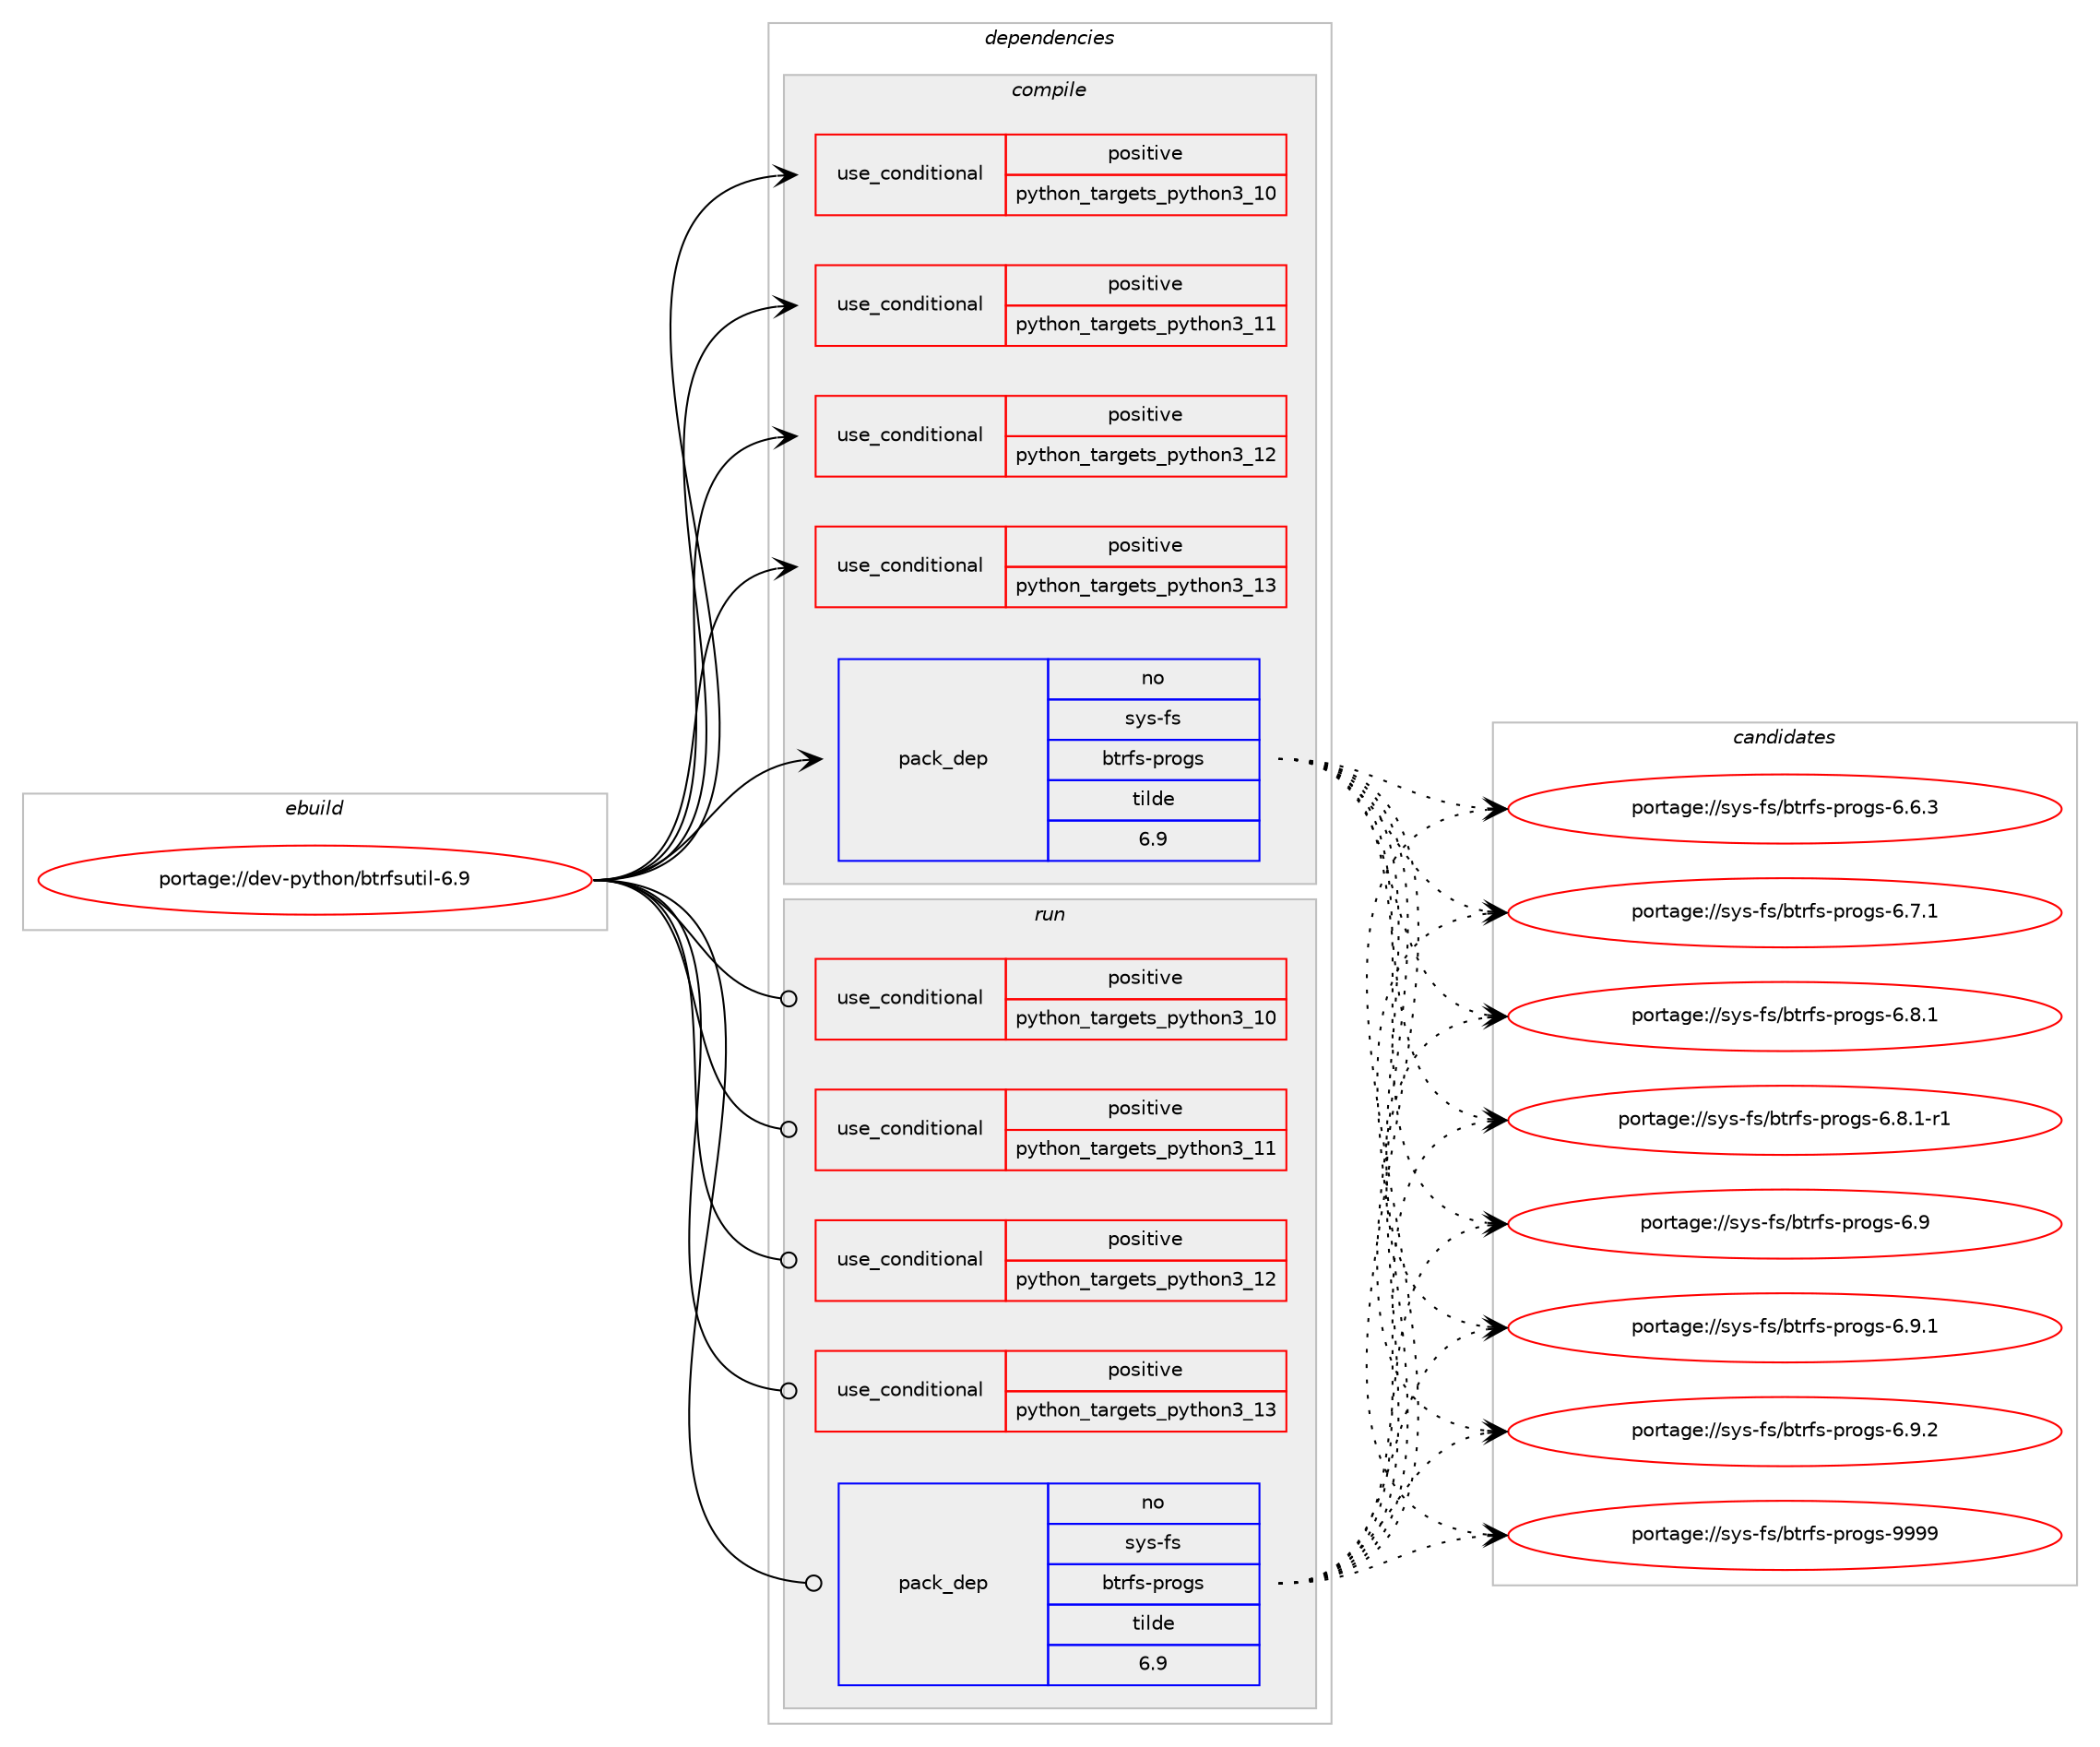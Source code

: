 digraph prolog {

# *************
# Graph options
# *************

newrank=true;
concentrate=true;
compound=true;
graph [rankdir=LR,fontname=Helvetica,fontsize=10,ranksep=1.5];#, ranksep=2.5, nodesep=0.2];
edge  [arrowhead=vee];
node  [fontname=Helvetica,fontsize=10];

# **********
# The ebuild
# **********

subgraph cluster_leftcol {
color=gray;
rank=same;
label=<<i>ebuild</i>>;
id [label="portage://dev-python/btrfsutil-6.9", color=red, width=4, href="../dev-python/btrfsutil-6.9.svg"];
}

# ****************
# The dependencies
# ****************

subgraph cluster_midcol {
color=gray;
label=<<i>dependencies</i>>;
subgraph cluster_compile {
fillcolor="#eeeeee";
style=filled;
label=<<i>compile</i>>;
subgraph cond30564 {
dependency71863 [label=<<TABLE BORDER="0" CELLBORDER="1" CELLSPACING="0" CELLPADDING="4"><TR><TD ROWSPAN="3" CELLPADDING="10">use_conditional</TD></TR><TR><TD>positive</TD></TR><TR><TD>python_targets_python3_10</TD></TR></TABLE>>, shape=none, color=red];
# *** BEGIN UNKNOWN DEPENDENCY TYPE (TODO) ***
# dependency71863 -> package_dependency(portage://dev-python/btrfsutil-6.9,install,no,dev-lang,python,none,[,,],[slot(3.10)],[])
# *** END UNKNOWN DEPENDENCY TYPE (TODO) ***

}
id:e -> dependency71863:w [weight=20,style="solid",arrowhead="vee"];
subgraph cond30565 {
dependency71864 [label=<<TABLE BORDER="0" CELLBORDER="1" CELLSPACING="0" CELLPADDING="4"><TR><TD ROWSPAN="3" CELLPADDING="10">use_conditional</TD></TR><TR><TD>positive</TD></TR><TR><TD>python_targets_python3_11</TD></TR></TABLE>>, shape=none, color=red];
# *** BEGIN UNKNOWN DEPENDENCY TYPE (TODO) ***
# dependency71864 -> package_dependency(portage://dev-python/btrfsutil-6.9,install,no,dev-lang,python,none,[,,],[slot(3.11)],[])
# *** END UNKNOWN DEPENDENCY TYPE (TODO) ***

}
id:e -> dependency71864:w [weight=20,style="solid",arrowhead="vee"];
subgraph cond30566 {
dependency71865 [label=<<TABLE BORDER="0" CELLBORDER="1" CELLSPACING="0" CELLPADDING="4"><TR><TD ROWSPAN="3" CELLPADDING="10">use_conditional</TD></TR><TR><TD>positive</TD></TR><TR><TD>python_targets_python3_12</TD></TR></TABLE>>, shape=none, color=red];
# *** BEGIN UNKNOWN DEPENDENCY TYPE (TODO) ***
# dependency71865 -> package_dependency(portage://dev-python/btrfsutil-6.9,install,no,dev-lang,python,none,[,,],[slot(3.12)],[])
# *** END UNKNOWN DEPENDENCY TYPE (TODO) ***

}
id:e -> dependency71865:w [weight=20,style="solid",arrowhead="vee"];
subgraph cond30567 {
dependency71866 [label=<<TABLE BORDER="0" CELLBORDER="1" CELLSPACING="0" CELLPADDING="4"><TR><TD ROWSPAN="3" CELLPADDING="10">use_conditional</TD></TR><TR><TD>positive</TD></TR><TR><TD>python_targets_python3_13</TD></TR></TABLE>>, shape=none, color=red];
# *** BEGIN UNKNOWN DEPENDENCY TYPE (TODO) ***
# dependency71866 -> package_dependency(portage://dev-python/btrfsutil-6.9,install,no,dev-lang,python,none,[,,],[slot(3.13)],[])
# *** END UNKNOWN DEPENDENCY TYPE (TODO) ***

}
id:e -> dependency71866:w [weight=20,style="solid",arrowhead="vee"];
subgraph pack40087 {
dependency71867 [label=<<TABLE BORDER="0" CELLBORDER="1" CELLSPACING="0" CELLPADDING="4" WIDTH="220"><TR><TD ROWSPAN="6" CELLPADDING="30">pack_dep</TD></TR><TR><TD WIDTH="110">no</TD></TR><TR><TD>sys-fs</TD></TR><TR><TD>btrfs-progs</TD></TR><TR><TD>tilde</TD></TR><TR><TD>6.9</TD></TR></TABLE>>, shape=none, color=blue];
}
id:e -> dependency71867:w [weight=20,style="solid",arrowhead="vee"];
}
subgraph cluster_compileandrun {
fillcolor="#eeeeee";
style=filled;
label=<<i>compile and run</i>>;
}
subgraph cluster_run {
fillcolor="#eeeeee";
style=filled;
label=<<i>run</i>>;
subgraph cond30568 {
dependency71868 [label=<<TABLE BORDER="0" CELLBORDER="1" CELLSPACING="0" CELLPADDING="4"><TR><TD ROWSPAN="3" CELLPADDING="10">use_conditional</TD></TR><TR><TD>positive</TD></TR><TR><TD>python_targets_python3_10</TD></TR></TABLE>>, shape=none, color=red];
# *** BEGIN UNKNOWN DEPENDENCY TYPE (TODO) ***
# dependency71868 -> package_dependency(portage://dev-python/btrfsutil-6.9,run,no,dev-lang,python,none,[,,],[slot(3.10)],[])
# *** END UNKNOWN DEPENDENCY TYPE (TODO) ***

}
id:e -> dependency71868:w [weight=20,style="solid",arrowhead="odot"];
subgraph cond30569 {
dependency71869 [label=<<TABLE BORDER="0" CELLBORDER="1" CELLSPACING="0" CELLPADDING="4"><TR><TD ROWSPAN="3" CELLPADDING="10">use_conditional</TD></TR><TR><TD>positive</TD></TR><TR><TD>python_targets_python3_11</TD></TR></TABLE>>, shape=none, color=red];
# *** BEGIN UNKNOWN DEPENDENCY TYPE (TODO) ***
# dependency71869 -> package_dependency(portage://dev-python/btrfsutil-6.9,run,no,dev-lang,python,none,[,,],[slot(3.11)],[])
# *** END UNKNOWN DEPENDENCY TYPE (TODO) ***

}
id:e -> dependency71869:w [weight=20,style="solid",arrowhead="odot"];
subgraph cond30570 {
dependency71870 [label=<<TABLE BORDER="0" CELLBORDER="1" CELLSPACING="0" CELLPADDING="4"><TR><TD ROWSPAN="3" CELLPADDING="10">use_conditional</TD></TR><TR><TD>positive</TD></TR><TR><TD>python_targets_python3_12</TD></TR></TABLE>>, shape=none, color=red];
# *** BEGIN UNKNOWN DEPENDENCY TYPE (TODO) ***
# dependency71870 -> package_dependency(portage://dev-python/btrfsutil-6.9,run,no,dev-lang,python,none,[,,],[slot(3.12)],[])
# *** END UNKNOWN DEPENDENCY TYPE (TODO) ***

}
id:e -> dependency71870:w [weight=20,style="solid",arrowhead="odot"];
subgraph cond30571 {
dependency71871 [label=<<TABLE BORDER="0" CELLBORDER="1" CELLSPACING="0" CELLPADDING="4"><TR><TD ROWSPAN="3" CELLPADDING="10">use_conditional</TD></TR><TR><TD>positive</TD></TR><TR><TD>python_targets_python3_13</TD></TR></TABLE>>, shape=none, color=red];
# *** BEGIN UNKNOWN DEPENDENCY TYPE (TODO) ***
# dependency71871 -> package_dependency(portage://dev-python/btrfsutil-6.9,run,no,dev-lang,python,none,[,,],[slot(3.13)],[])
# *** END UNKNOWN DEPENDENCY TYPE (TODO) ***

}
id:e -> dependency71871:w [weight=20,style="solid",arrowhead="odot"];
subgraph pack40088 {
dependency71872 [label=<<TABLE BORDER="0" CELLBORDER="1" CELLSPACING="0" CELLPADDING="4" WIDTH="220"><TR><TD ROWSPAN="6" CELLPADDING="30">pack_dep</TD></TR><TR><TD WIDTH="110">no</TD></TR><TR><TD>sys-fs</TD></TR><TR><TD>btrfs-progs</TD></TR><TR><TD>tilde</TD></TR><TR><TD>6.9</TD></TR></TABLE>>, shape=none, color=blue];
}
id:e -> dependency71872:w [weight=20,style="solid",arrowhead="odot"];
# *** BEGIN UNKNOWN DEPENDENCY TYPE (TODO) ***
# id -> package_dependency(portage://dev-python/btrfsutil-6.9,run,weak,sys-fs,btrfs-progs,none,[,,],[],[use(enable(python),negative)])
# *** END UNKNOWN DEPENDENCY TYPE (TODO) ***

}
}

# **************
# The candidates
# **************

subgraph cluster_choices {
rank=same;
color=gray;
label=<<i>candidates</i>>;

subgraph choice40087 {
color=black;
nodesep=1;
choice11512111545102115479811611410211545112114111103115455446544651 [label="portage://sys-fs/btrfs-progs-6.6.3", color=red, width=4,href="../sys-fs/btrfs-progs-6.6.3.svg"];
choice11512111545102115479811611410211545112114111103115455446554649 [label="portage://sys-fs/btrfs-progs-6.7.1", color=red, width=4,href="../sys-fs/btrfs-progs-6.7.1.svg"];
choice11512111545102115479811611410211545112114111103115455446564649 [label="portage://sys-fs/btrfs-progs-6.8.1", color=red, width=4,href="../sys-fs/btrfs-progs-6.8.1.svg"];
choice115121115451021154798116114102115451121141111031154554465646494511449 [label="portage://sys-fs/btrfs-progs-6.8.1-r1", color=red, width=4,href="../sys-fs/btrfs-progs-6.8.1-r1.svg"];
choice1151211154510211547981161141021154511211411110311545544657 [label="portage://sys-fs/btrfs-progs-6.9", color=red, width=4,href="../sys-fs/btrfs-progs-6.9.svg"];
choice11512111545102115479811611410211545112114111103115455446574649 [label="portage://sys-fs/btrfs-progs-6.9.1", color=red, width=4,href="../sys-fs/btrfs-progs-6.9.1.svg"];
choice11512111545102115479811611410211545112114111103115455446574650 [label="portage://sys-fs/btrfs-progs-6.9.2", color=red, width=4,href="../sys-fs/btrfs-progs-6.9.2.svg"];
choice115121115451021154798116114102115451121141111031154557575757 [label="portage://sys-fs/btrfs-progs-9999", color=red, width=4,href="../sys-fs/btrfs-progs-9999.svg"];
dependency71867:e -> choice11512111545102115479811611410211545112114111103115455446544651:w [style=dotted,weight="100"];
dependency71867:e -> choice11512111545102115479811611410211545112114111103115455446554649:w [style=dotted,weight="100"];
dependency71867:e -> choice11512111545102115479811611410211545112114111103115455446564649:w [style=dotted,weight="100"];
dependency71867:e -> choice115121115451021154798116114102115451121141111031154554465646494511449:w [style=dotted,weight="100"];
dependency71867:e -> choice1151211154510211547981161141021154511211411110311545544657:w [style=dotted,weight="100"];
dependency71867:e -> choice11512111545102115479811611410211545112114111103115455446574649:w [style=dotted,weight="100"];
dependency71867:e -> choice11512111545102115479811611410211545112114111103115455446574650:w [style=dotted,weight="100"];
dependency71867:e -> choice115121115451021154798116114102115451121141111031154557575757:w [style=dotted,weight="100"];
}
subgraph choice40088 {
color=black;
nodesep=1;
choice11512111545102115479811611410211545112114111103115455446544651 [label="portage://sys-fs/btrfs-progs-6.6.3", color=red, width=4,href="../sys-fs/btrfs-progs-6.6.3.svg"];
choice11512111545102115479811611410211545112114111103115455446554649 [label="portage://sys-fs/btrfs-progs-6.7.1", color=red, width=4,href="../sys-fs/btrfs-progs-6.7.1.svg"];
choice11512111545102115479811611410211545112114111103115455446564649 [label="portage://sys-fs/btrfs-progs-6.8.1", color=red, width=4,href="../sys-fs/btrfs-progs-6.8.1.svg"];
choice115121115451021154798116114102115451121141111031154554465646494511449 [label="portage://sys-fs/btrfs-progs-6.8.1-r1", color=red, width=4,href="../sys-fs/btrfs-progs-6.8.1-r1.svg"];
choice1151211154510211547981161141021154511211411110311545544657 [label="portage://sys-fs/btrfs-progs-6.9", color=red, width=4,href="../sys-fs/btrfs-progs-6.9.svg"];
choice11512111545102115479811611410211545112114111103115455446574649 [label="portage://sys-fs/btrfs-progs-6.9.1", color=red, width=4,href="../sys-fs/btrfs-progs-6.9.1.svg"];
choice11512111545102115479811611410211545112114111103115455446574650 [label="portage://sys-fs/btrfs-progs-6.9.2", color=red, width=4,href="../sys-fs/btrfs-progs-6.9.2.svg"];
choice115121115451021154798116114102115451121141111031154557575757 [label="portage://sys-fs/btrfs-progs-9999", color=red, width=4,href="../sys-fs/btrfs-progs-9999.svg"];
dependency71872:e -> choice11512111545102115479811611410211545112114111103115455446544651:w [style=dotted,weight="100"];
dependency71872:e -> choice11512111545102115479811611410211545112114111103115455446554649:w [style=dotted,weight="100"];
dependency71872:e -> choice11512111545102115479811611410211545112114111103115455446564649:w [style=dotted,weight="100"];
dependency71872:e -> choice115121115451021154798116114102115451121141111031154554465646494511449:w [style=dotted,weight="100"];
dependency71872:e -> choice1151211154510211547981161141021154511211411110311545544657:w [style=dotted,weight="100"];
dependency71872:e -> choice11512111545102115479811611410211545112114111103115455446574649:w [style=dotted,weight="100"];
dependency71872:e -> choice11512111545102115479811611410211545112114111103115455446574650:w [style=dotted,weight="100"];
dependency71872:e -> choice115121115451021154798116114102115451121141111031154557575757:w [style=dotted,weight="100"];
}
}

}
